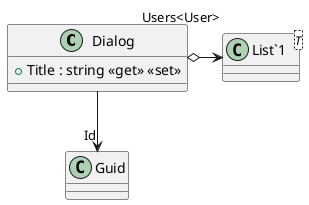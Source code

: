@startuml
class Dialog {
    + Title : string <<get>> <<set>>
}
class "List`1"<T> {
}
Dialog --> "Id" Guid
Dialog o-> "Users<User>" "List`1"
@enduml
